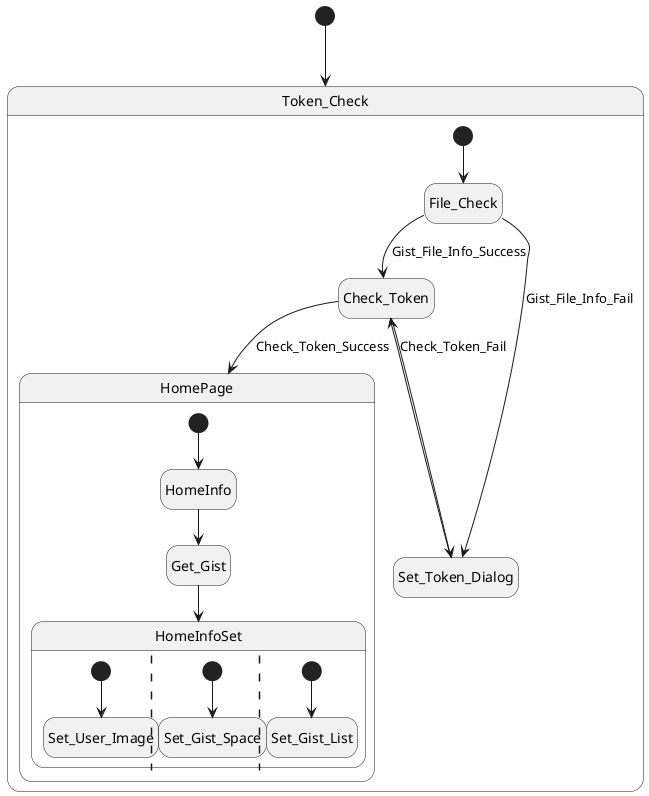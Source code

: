 @startuml

@startuml
hide empty description
[*] --> Token_Check

state Token_Check {
    [*] --> File_Check
    File_Check --> Check_Token : Gist_File_Info_Success
    File_Check --> Set_Token_Dialog : Gist_File_Info_Fail
    Set_Token_Dialog --> Check_Token
    Check_Token --> Set_Token_Dialog : Check_Token_Fail
    Check_Token --> HomePage : Check_Token_Success
}

state HomePage {
    [*] --> HomeInfo
    HomeInfo --> Get_Gist
    Get_Gist --> HomeInfoSet

    state HomeInfoSet{
      [*] --> Set_User_Image
      ||
      [*] --> Set_Gist_Space
      ||
      [*] --> Set_Gist_List
    }



}
@enduml